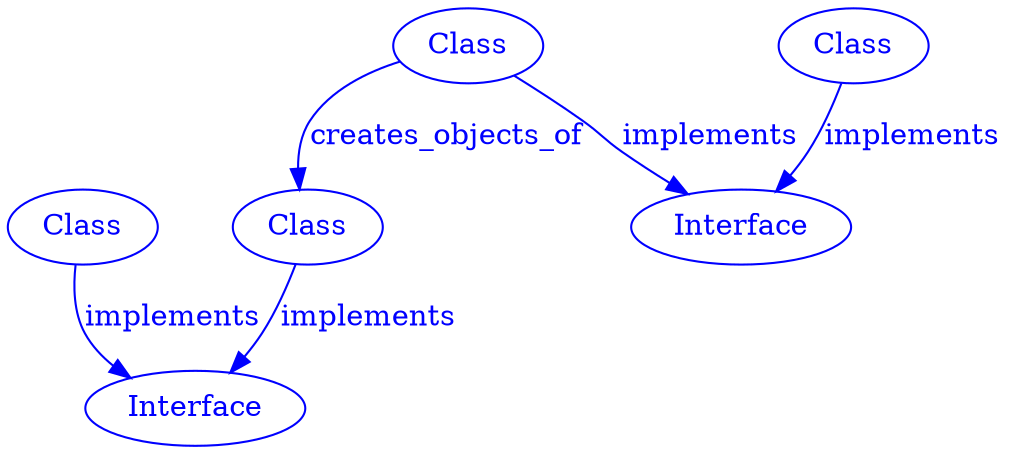 digraph SubdueGraph {
  16 [label="Class",color=blue,fontcolor=blue];
  26 [label="Interface",color=blue,fontcolor=blue];
  39 [label="Class",color=blue,fontcolor=blue];
  41 [label="Class",color=blue,fontcolor=blue];
  43 [label="Interface",color=blue,fontcolor=blue];
  45 [label="Class",color=blue,fontcolor=blue];
  16 -> 26 [label="implements",color=blue,fontcolor=blue];
  39 -> 43 [label="implements",color=blue,fontcolor=blue];
  41 -> 26 [label="implements",color=blue,fontcolor=blue];
  45 -> 43 [label="implements",color=blue,fontcolor=blue];
  39 -> 41 [label="creates_objects_of",color=blue,fontcolor=blue];
}
